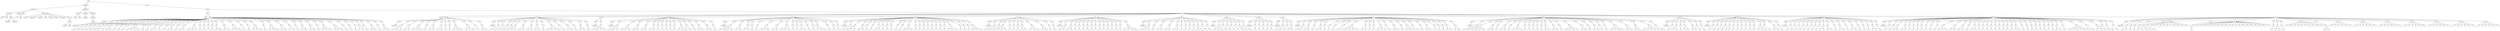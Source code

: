 digraph Tree {
	"t0" [label = "TEI"];
	"t1" [label = "teiHeader"];
	"t2" [label = "fileDesc"];
	"t3" [label = "titleStmt"];
	"t4" [label = "title"];
	"t5" [label = "title"];
	"t6" [label = "author"];
	"t7" [label = "surname"];
	"t8" [label = "forename"];
	"t9" [label = "publicationStmt"];
	"t10" [label = "p"];
	"t11" [label = "idno"];
	"t12" [label = "sourceDesc"];
	"t13" [label = "genre"];
	"t14" [label = "inspiration"];
	"t15" [label = "structure"];
	"t16" [label = "type"];
	"t17" [label = "periode"];
	"t18" [label = "taille"];
	"t19" [label = "permalien"];
	"t20" [label = "sources"];
	"t21" [label = "source"];
	"t22" [label = "author"];
	"t23" [label = "text"];
	"t24" [label = "profileDesc"];
	"t25" [label = "creation"];
	"t26" [label = "date"];
	"t27" [label = "date"];
	"t28" [label = "langUsage"];
	"t29" [label = "language"];
	"t30" [label = "textClass"];
	"t31" [label = "keywords"];
	"t32" [label = "term"];
	"t33" [label = "text"];
	"t34" [label = "body"];
	"t35" [label = "div1"];
	"t36" [label = "head"];
	"t37" [label = "div2"];
	"t38" [label = "head"];
	"t39" [label = "listPerson"];
	"t40" [label = "sp"];
	"t41" [label = "p"];
	"t42" [label = "s"];
	"t43" [label = "sp"];
	"t44" [label = "p"];
	"t45" [label = "s"];
	"t46" [label = "sp"];
	"t47" [label = "p"];
	"t48" [label = "s"];
	"t49" [label = "sp"];
	"t50" [label = "p"];
	"t51" [label = "s"];
	"t52" [label = "sp"];
	"t53" [label = "p"];
	"t54" [label = "s"];
	"t55" [label = "sp"];
	"t56" [label = "p"];
	"t57" [label = "s"];
	"t58" [label = "s"];
	"t59" [label = "sp"];
	"t60" [label = "p"];
	"t61" [label = "s"];
	"t62" [label = "sp"];
	"t63" [label = "p"];
	"t64" [label = "s"];
	"t65" [label = "s"];
	"t66" [label = "sp"];
	"t67" [label = "p"];
	"t68" [label = "s"];
	"t69" [label = "sp"];
	"t70" [label = "p"];
	"t71" [label = "s"];
	"t72" [label = "sp"];
	"t73" [label = "p"];
	"t74" [label = "s"];
	"t75" [label = "sp"];
	"t76" [label = "p"];
	"t77" [label = "s"];
	"t78" [label = "s"];
	"t79" [label = "s"];
	"t80" [label = "s"];
	"t81" [label = "sp"];
	"t82" [label = "p"];
	"t83" [label = "s"];
	"t84" [label = "sp"];
	"t85" [label = "p"];
	"t86" [label = "s"];
	"t87" [label = "sp"];
	"t88" [label = "p"];
	"t89" [label = "s"];
	"t90" [label = "s"];
	"t91" [label = "sp"];
	"t92" [label = "p"];
	"t93" [label = "s"];
	"t94" [label = "sp"];
	"t95" [label = "p"];
	"t96" [label = "s"];
	"t97" [label = "sp"];
	"t98" [label = "p"];
	"t99" [label = "s"];
	"t100" [label = "s"];
	"t101" [label = "sp"];
	"t102" [label = "p"];
	"t103" [label = "s"];
	"t104" [label = "sp"];
	"t105" [label = "p"];
	"t106" [label = "s"];
	"t107" [label = "s"];
	"t108" [label = "sp"];
	"t109" [label = "p"];
	"t110" [label = "s"];
	"t111" [label = "s"];
	"t112" [label = "s"];
	"t113" [label = "sp"];
	"t114" [label = "p"];
	"t115" [label = "s"];
	"t116" [label = "sp"];
	"t117" [label = "p"];
	"t118" [label = "s"];
	"t119" [label = "sp"];
	"t120" [label = "p"];
	"t121" [label = "s"];
	"t122" [label = "sp"];
	"t123" [label = "p"];
	"t124" [label = "s"];
	"t125" [label = "sp"];
	"t126" [label = "p"];
	"t127" [label = "s"];
	"t128" [label = "s"];
	"t129" [label = "sp"];
	"t130" [label = "p"];
	"t131" [label = "s"];
	"t132" [label = "s"];
	"t133" [label = "sp"];
	"t134" [label = "p"];
	"t135" [label = "s"];
	"t136" [label = "s"];
	"t137" [label = "s"];
	"t138" [label = "sp"];
	"t139" [label = "p"];
	"t140" [label = "s"];
	"t141" [label = "sp"];
	"t142" [label = "p"];
	"t143" [label = "s"];
	"t144" [label = "sp"];
	"t145" [label = "p"];
	"t146" [label = "s"];
	"t147" [label = "s"];
	"t148" [label = "s"];
	"t149" [label = "sp"];
	"t150" [label = "p"];
	"t151" [label = "s"];
	"t152" [label = "sp"];
	"t153" [label = "p"];
	"t154" [label = "s"];
	"t155" [label = "s"];
	"t156" [label = "s"];
	"t157" [label = "sp"];
	"t158" [label = "p"];
	"t159" [label = "s"];
	"t160" [label = "s"];
	"t161" [label = "sp"];
	"t162" [label = "p"];
	"t163" [label = "s"];
	"t164" [label = "s"];
	"t165" [label = "sp"];
	"t166" [label = "p"];
	"t167" [label = "s"];
	"t168" [label = "sp"];
	"t169" [label = "p"];
	"t170" [label = "s"];
	"t171" [label = "s"];
	"t172" [label = "sp"];
	"t173" [label = "p"];
	"t174" [label = "s"];
	"t175" [label = "s"];
	"t176" [label = "sp"];
	"t177" [label = "p"];
	"t178" [label = "s"];
	"t179" [label = "sp"];
	"t180" [label = "p"];
	"t181" [label = "s"];
	"t182" [label = "s"];
	"t183" [label = "s"];
	"t184" [label = "sp"];
	"t185" [label = "p"];
	"t186" [label = "s"];
	"t187" [label = "s"];
	"t188" [label = "s"];
	"t189" [label = "sp"];
	"t190" [label = "p"];
	"t191" [label = "s"];
	"t192" [label = "sp"];
	"t193" [label = "p"];
	"t194" [label = "s"];
	"t195" [label = "sp"];
	"t196" [label = "p"];
	"t197" [label = "s"];
	"t198" [label = "sp"];
	"t199" [label = "p"];
	"t200" [label = "s"];
	"t201" [label = "s"];
	"t202" [label = "sp"];
	"t203" [label = "p"];
	"t204" [label = "s"];
	"t205" [label = "sp"];
	"t206" [label = "p"];
	"t207" [label = "s"];
	"t208" [label = "s"];
	"t209" [label = "sp"];
	"t210" [label = "p"];
	"t211" [label = "s"];
	"t212" [label = "sp"];
	"t213" [label = "p"];
	"t214" [label = "s"];
	"t215" [label = "s"];
	"t216" [label = "div1"];
	"t217" [label = "head"];
	"t218" [label = "div2"];
	"t219" [label = "head"];
	"t220" [label = "listPerson"];
	"t221" [label = "sp"];
	"t222" [label = "p"];
	"t223" [label = "s"];
	"t224" [label = "s"];
	"t225" [label = "s"];
	"t226" [label = "sp"];
	"t227" [label = "p"];
	"t228" [label = "s"];
	"t229" [label = "s"];
	"t230" [label = "sp"];
	"t231" [label = "p"];
	"t232" [label = "s"];
	"t233" [label = "s"];
	"t234" [label = "s"];
	"t235" [label = "sp"];
	"t236" [label = "p"];
	"t237" [label = "s"];
	"t238" [label = "sp"];
	"t239" [label = "p"];
	"t240" [label = "s"];
	"t241" [label = "s"];
	"t242" [label = "sp"];
	"t243" [label = "p"];
	"t244" [label = "s"];
	"t245" [label = "s"];
	"t246" [label = "sp"];
	"t247" [label = "p"];
	"t248" [label = "s"];
	"t249" [label = "sp"];
	"t250" [label = "p"];
	"t251" [label = "s"];
	"t252" [label = "sp"];
	"t253" [label = "p"];
	"t254" [label = "s"];
	"t255" [label = "s"];
	"t256" [label = "s"];
	"t257" [label = "sp"];
	"t258" [label = "p"];
	"t259" [label = "s"];
	"t260" [label = "s"];
	"t261" [label = "s"];
	"t262" [label = "sp"];
	"t263" [label = "p"];
	"t264" [label = "s"];
	"t265" [label = "sp"];
	"t266" [label = "p"];
	"t267" [label = "s"];
	"t268" [label = "s"];
	"t269" [label = "div2"];
	"t270" [label = "head"];
	"t271" [label = "listPerson"];
	"t272" [label = "sp"];
	"t273" [label = "p"];
	"t274" [label = "s"];
	"t275" [label = "sp"];
	"t276" [label = "p"];
	"t277" [label = "s"];
	"t278" [label = "sp"];
	"t279" [label = "p"];
	"t280" [label = "s"];
	"t281" [label = "sp"];
	"t282" [label = "p"];
	"t283" [label = "s"];
	"t284" [label = "sp"];
	"t285" [label = "p"];
	"t286" [label = "s"];
	"t287" [label = "s"];
	"t288" [label = "s"];
	"t289" [label = "sp"];
	"t290" [label = "p"];
	"t291" [label = "s"];
	"t292" [label = "s"];
	"t293" [label = "sp"];
	"t294" [label = "p"];
	"t295" [label = "s"];
	"t296" [label = "s"];
	"t297" [label = "sp"];
	"t298" [label = "p"];
	"t299" [label = "s"];
	"t300" [label = "s"];
	"t301" [label = "sp"];
	"t302" [label = "p"];
	"t303" [label = "s"];
	"t304" [label = "sp"];
	"t305" [label = "p"];
	"t306" [label = "s"];
	"t307" [label = "s"];
	"t308" [label = "s"];
	"t309" [label = "s"];
	"t310" [label = "sp"];
	"t311" [label = "p"];
	"t312" [label = "s"];
	"t313" [label = "sp"];
	"t314" [label = "p"];
	"t315" [label = "s"];
	"t316" [label = "s"];
	"t317" [label = "sp"];
	"t318" [label = "p"];
	"t319" [label = "s"];
	"t320" [label = "sp"];
	"t321" [label = "p"];
	"t322" [label = "s"];
	"t323" [label = "s"];
	"t324" [label = "sp"];
	"t325" [label = "p"];
	"t326" [label = "s"];
	"t327" [label = "div2"];
	"t328" [label = "head"];
	"t329" [label = "listPerson"];
	"t330" [label = "sp"];
	"t331" [label = "p"];
	"t332" [label = "s"];
	"t333" [label = "s"];
	"t334" [label = "s"];
	"t335" [label = "s"];
	"t336" [label = "div2"];
	"t337" [label = "head"];
	"t338" [label = "listPerson"];
	"t339" [label = "sp"];
	"t340" [label = "p"];
	"t341" [label = "s"];
	"t342" [label = "s"];
	"t343" [label = "s"];
	"t344" [label = "sp"];
	"t345" [label = "p"];
	"t346" [label = "s"];
	"t347" [label = "s"];
	"t348" [label = "s"];
	"t349" [label = "sp"];
	"t350" [label = "p"];
	"t351" [label = "s"];
	"t352" [label = "s"];
	"t353" [label = "sp"];
	"t354" [label = "p"];
	"t355" [label = "s"];
	"t356" [label = "s"];
	"t357" [label = "sp"];
	"t358" [label = "p"];
	"t359" [label = "s"];
	"t360" [label = "s"];
	"t361" [label = "sp"];
	"t362" [label = "p"];
	"t363" [label = "s"];
	"t364" [label = "sp"];
	"t365" [label = "p"];
	"t366" [label = "s"];
	"t367" [label = "sp"];
	"t368" [label = "p"];
	"t369" [label = "s"];
	"t370" [label = "sp"];
	"t371" [label = "p"];
	"t372" [label = "s"];
	"t373" [label = "sp"];
	"t374" [label = "p"];
	"t375" [label = "s"];
	"t376" [label = "sp"];
	"t377" [label = "p"];
	"t378" [label = "s"];
	"t379" [label = "s"];
	"t380" [label = "s"];
	"t381" [label = "sp"];
	"t382" [label = "p"];
	"t383" [label = "s"];
	"t384" [label = "sp"];
	"t385" [label = "p"];
	"t386" [label = "s"];
	"t387" [label = "sp"];
	"t388" [label = "p"];
	"t389" [label = "s"];
	"t390" [label = "s"];
	"t391" [label = "sp"];
	"t392" [label = "p"];
	"t393" [label = "s"];
	"t394" [label = "s"];
	"t395" [label = "sp"];
	"t396" [label = "p"];
	"t397" [label = "s"];
	"t398" [label = "div2"];
	"t399" [label = "head"];
	"t400" [label = "listPerson"];
	"t401" [label = "sp"];
	"t402" [label = "p"];
	"t403" [label = "s"];
	"t404" [label = "s"];
	"t405" [label = "s"];
	"t406" [label = "s"];
	"t407" [label = "sp"];
	"t408" [label = "p"];
	"t409" [label = "s"];
	"t410" [label = "s"];
	"t411" [label = "sp"];
	"t412" [label = "p"];
	"t413" [label = "s"];
	"t414" [label = "s"];
	"t415" [label = "sp"];
	"t416" [label = "p"];
	"t417" [label = "s"];
	"t418" [label = "sp"];
	"t419" [label = "p"];
	"t420" [label = "s"];
	"t421" [label = "sp"];
	"t422" [label = "p"];
	"t423" [label = "s"];
	"t424" [label = "s"];
	"t425" [label = "s"];
	"t426" [label = "sp"];
	"t427" [label = "p"];
	"t428" [label = "s"];
	"t429" [label = "s"];
	"t430" [label = "sp"];
	"t431" [label = "p"];
	"t432" [label = "s"];
	"t433" [label = "s"];
	"t434" [label = "s"];
	"t435" [label = "sp"];
	"t436" [label = "p"];
	"t437" [label = "s"];
	"t438" [label = "sp"];
	"t439" [label = "p"];
	"t440" [label = "s"];
	"t441" [label = "sp"];
	"t442" [label = "p"];
	"t443" [label = "s"];
	"t444" [label = "s"];
	"t445" [label = "sp"];
	"t446" [label = "p"];
	"t447" [label = "s"];
	"t448" [label = "sp"];
	"t449" [label = "p"];
	"t450" [label = "s"];
	"t451" [label = "sp"];
	"t452" [label = "p"];
	"t453" [label = "s"];
	"t454" [label = "s"];
	"t455" [label = "s"];
	"t456" [label = "sp"];
	"t457" [label = "p"];
	"t458" [label = "s"];
	"t459" [label = "sp"];
	"t460" [label = "p"];
	"t461" [label = "s"];
	"t462" [label = "sp"];
	"t463" [label = "p"];
	"t464" [label = "s"];
	"t465" [label = "div2"];
	"t466" [label = "head"];
	"t467" [label = "listPerson"];
	"t468" [label = "sp"];
	"t469" [label = "p"];
	"t470" [label = "s"];
	"t471" [label = "sp"];
	"t472" [label = "p"];
	"t473" [label = "s"];
	"t474" [label = "s"];
	"t475" [label = "s"];
	"t476" [label = "sp"];
	"t477" [label = "p"];
	"t478" [label = "s"];
	"t479" [label = "s"];
	"t480" [label = "sp"];
	"t481" [label = "p"];
	"t482" [label = "s"];
	"t483" [label = "sp"];
	"t484" [label = "p"];
	"t485" [label = "s"];
	"t486" [label = "sp"];
	"t487" [label = "p"];
	"t488" [label = "s"];
	"t489" [label = "s"];
	"t490" [label = "sp"];
	"t491" [label = "p"];
	"t492" [label = "s"];
	"t493" [label = "sp"];
	"t494" [label = "p"];
	"t495" [label = "s"];
	"t496" [label = "sp"];
	"t497" [label = "p"];
	"t498" [label = "s"];
	"t499" [label = "sp"];
	"t500" [label = "p"];
	"t501" [label = "s"];
	"t502" [label = "sp"];
	"t503" [label = "p"];
	"t504" [label = "s"];
	"t505" [label = "sp"];
	"t506" [label = "p"];
	"t507" [label = "s"];
	"t508" [label = "s"];
	"t509" [label = "s"];
	"t510" [label = "sp"];
	"t511" [label = "p"];
	"t512" [label = "s"];
	"t513" [label = "sp"];
	"t514" [label = "p"];
	"t515" [label = "s"];
	"t516" [label = "sp"];
	"t517" [label = "p"];
	"t518" [label = "s"];
	"t519" [label = "sp"];
	"t520" [label = "p"];
	"t521" [label = "s"];
	"t522" [label = "sp"];
	"t523" [label = "p"];
	"t524" [label = "s"];
	"t525" [label = "sp"];
	"t526" [label = "p"];
	"t527" [label = "s"];
	"t528" [label = "sp"];
	"t529" [label = "p"];
	"t530" [label = "s"];
	"t531" [label = "sp"];
	"t532" [label = "p"];
	"t533" [label = "s"];
	"t534" [label = "sp"];
	"t535" [label = "p"];
	"t536" [label = "s"];
	"t537" [label = "s"];
	"t538" [label = "s"];
	"t539" [label = "sp"];
	"t540" [label = "p"];
	"t541" [label = "s"];
	"t542" [label = "sp"];
	"t543" [label = "p"];
	"t544" [label = "s"];
	"t545" [label = "sp"];
	"t546" [label = "p"];
	"t547" [label = "s"];
	"t548" [label = "sp"];
	"t549" [label = "p"];
	"t550" [label = "s"];
	"t551" [label = "s"];
	"t552" [label = "s"];
	"t553" [label = "div2"];
	"t554" [label = "head"];
	"t555" [label = "listPerson"];
	"t556" [label = "sp"];
	"t557" [label = "p"];
	"t558" [label = "s"];
	"t559" [label = "sp"];
	"t560" [label = "p"];
	"t561" [label = "s"];
	"t562" [label = "sp"];
	"t563" [label = "p"];
	"t564" [label = "s"];
	"t565" [label = "s"];
	"t566" [label = "s"];
	"t567" [label = "s"];
	"t568" [label = "sp"];
	"t569" [label = "p"];
	"t570" [label = "s"];
	"t571" [label = "sp"];
	"t572" [label = "p"];
	"t573" [label = "s"];
	"t574" [label = "sp"];
	"t575" [label = "p"];
	"t576" [label = "s"];
	"t577" [label = "sp"];
	"t578" [label = "p"];
	"t579" [label = "s"];
	"t580" [label = "s"];
	"t581" [label = "sp"];
	"t582" [label = "p"];
	"t583" [label = "s"];
	"t584" [label = "s"];
	"t585" [label = "s"];
	"t586" [label = "sp"];
	"t587" [label = "p"];
	"t588" [label = "s"];
	"t589" [label = "s"];
	"t590" [label = "sp"];
	"t591" [label = "p"];
	"t592" [label = "s"];
	"t593" [label = "sp"];
	"t594" [label = "p"];
	"t595" [label = "s"];
	"t596" [label = "div2"];
	"t597" [label = "head"];
	"t598" [label = "listPerson"];
	"t599" [label = "sp"];
	"t600" [label = "p"];
	"t601" [label = "s"];
	"t602" [label = "s"];
	"t603" [label = "sp"];
	"t604" [label = "p"];
	"t605" [label = "s"];
	"t606" [label = "s"];
	"t607" [label = "sp"];
	"t608" [label = "p"];
	"t609" [label = "s"];
	"t610" [label = "sp"];
	"t611" [label = "p"];
	"t612" [label = "s"];
	"t613" [label = "sp"];
	"t614" [label = "p"];
	"t615" [label = "s"];
	"t616" [label = "sp"];
	"t617" [label = "p"];
	"t618" [label = "s"];
	"t619" [label = "sp"];
	"t620" [label = "p"];
	"t621" [label = "s"];
	"t622" [label = "sp"];
	"t623" [label = "p"];
	"t624" [label = "s"];
	"t625" [label = "sp"];
	"t626" [label = "p"];
	"t627" [label = "s"];
	"t628" [label = "sp"];
	"t629" [label = "p"];
	"t630" [label = "s"];
	"t631" [label = "sp"];
	"t632" [label = "p"];
	"t633" [label = "s"];
	"t634" [label = "sp"];
	"t635" [label = "p"];
	"t636" [label = "s"];
	"t637" [label = "sp"];
	"t638" [label = "p"];
	"t639" [label = "s"];
	"t640" [label = "sp"];
	"t641" [label = "p"];
	"t642" [label = "s"];
	"t643" [label = "sp"];
	"t644" [label = "p"];
	"t645" [label = "s"];
	"t646" [label = "s"];
	"t647" [label = "s"];
	"t648" [label = "s"];
	"t649" [label = "div2"];
	"t650" [label = "head"];
	"t651" [label = "listPerson"];
	"t652" [label = "sp"];
	"t653" [label = "p"];
	"t654" [label = "s"];
	"t655" [label = "s"];
	"t656" [label = "s"];
	"t657" [label = "sp"];
	"t658" [label = "p"];
	"t659" [label = "s"];
	"t660" [label = "sp"];
	"t661" [label = "p"];
	"t662" [label = "s"];
	"t663" [label = "s"];
	"t664" [label = "sp"];
	"t665" [label = "p"];
	"t666" [label = "s"];
	"t667" [label = "s"];
	"t668" [label = "sp"];
	"t669" [label = "p"];
	"t670" [label = "s"];
	"t671" [label = "s"];
	"t672" [label = "sp"];
	"t673" [label = "p"];
	"t674" [label = "s"];
	"t675" [label = "sp"];
	"t676" [label = "p"];
	"t677" [label = "s"];
	"t678" [label = "sp"];
	"t679" [label = "p"];
	"t680" [label = "s"];
	"t681" [label = "sp"];
	"t682" [label = "p"];
	"t683" [label = "s"];
	"t684" [label = "sp"];
	"t685" [label = "p"];
	"t686" [label = "s"];
	"t687" [label = "s"];
	"t688" [label = "sp"];
	"t689" [label = "p"];
	"t690" [label = "s"];
	"t691" [label = "sp"];
	"t692" [label = "p"];
	"t693" [label = "s"];
	"t694" [label = "div2"];
	"t695" [label = "head"];
	"t696" [label = "listPerson"];
	"t697" [label = "sp"];
	"t698" [label = "p"];
	"t699" [label = "s"];
	"t700" [label = "s"];
	"t701" [label = "s"];
	"t702" [label = "sp"];
	"t703" [label = "p"];
	"t704" [label = "s"];
	"t705" [label = "sp"];
	"t706" [label = "p"];
	"t707" [label = "s"];
	"t708" [label = "sp"];
	"t709" [label = "p"];
	"t710" [label = "s"];
	"t711" [label = "sp"];
	"t712" [label = "p"];
	"t713" [label = "s"];
	"t714" [label = "sp"];
	"t715" [label = "p"];
	"t716" [label = "s"];
	"t717" [label = "s"];
	"t718" [label = "sp"];
	"t719" [label = "p"];
	"t720" [label = "s"];
	"t721" [label = "div2"];
	"t722" [label = "head"];
	"t723" [label = "listPerson"];
	"t724" [label = "sp"];
	"t725" [label = "p"];
	"t726" [label = "s"];
	"t727" [label = "sp"];
	"t728" [label = "p"];
	"t729" [label = "s"];
	"t730" [label = "sp"];
	"t731" [label = "p"];
	"t732" [label = "s"];
	"t733" [label = "sp"];
	"t734" [label = "p"];
	"t735" [label = "s"];
	"t736" [label = "sp"];
	"t737" [label = "p"];
	"t738" [label = "s"];
	"t739" [label = "div2"];
	"t740" [label = "head"];
	"t741" [label = "listPerson"];
	"t742" [label = "sp"];
	"t743" [label = "p"];
	"t744" [label = "s"];
	"t745" [label = "s"];
	"t746" [label = "sp"];
	"t747" [label = "p"];
	"t748" [label = "s"];
	"t749" [label = "sp"];
	"t750" [label = "p"];
	"t751" [label = "s"];
	"t752" [label = "s"];
	"t753" [label = "div2"];
	"t754" [label = "head"];
	"t755" [label = "listPerson"];
	"t756" [label = "sp"];
	"t757" [label = "p"];
	"t758" [label = "s"];
	"t759" [label = "s"];
	"t760" [label = "sp"];
	"t761" [label = "p"];
	"t762" [label = "s"];
	"t763" [label = "s"];
	"t764" [label = "sp"];
	"t765" [label = "p"];
	"t766" [label = "s"];
	"t767" [label = "sp"];
	"t768" [label = "p"];
	"t769" [label = "s"];
	"t770" [label = "s"];
	"t771" [label = "sp"];
	"t772" [label = "p"];
	"t773" [label = "s"];
	"t774" [label = "sp"];
	"t775" [label = "p"];
	"t776" [label = "s"];
	"t777" [label = "sp"];
	"t778" [label = "p"];
	"t779" [label = "s"];
	"t780" [label = "sp"];
	"t781" [label = "p"];
	"t782" [label = "s"];
	"t783" [label = "sp"];
	"t784" [label = "p"];
	"t785" [label = "s"];
	"t786" [label = "s"];
	"t787" [label = "s"];
	"t788" [label = "s"];
	"t789" [label = "s"];
	"t790" [label = "sp"];
	"t791" [label = "p"];
	"t792" [label = "s"];
	"t793" [label = "s"];
	"t794" [label = "sp"];
	"t795" [label = "p"];
	"t796" [label = "s"];
	"t797" [label = "sp"];
	"t798" [label = "p"];
	"t799" [label = "s"];
	"t800" [label = "sp"];
	"t801" [label = "p"];
	"t802" [label = "s"];
	"t803" [label = "s"];
	"t804" [label = "s"];
	"t805" [label = "sp"];
	"t806" [label = "p"];
	"t807" [label = "s"];
	"t808" [label = "sp"];
	"t809" [label = "p"];
	"t810" [label = "s"];
	"t811" [label = "s"];
	"t812" [label = "sp"];
	"t813" [label = "p"];
	"t814" [label = "s"];
	"t815" [label = "sp"];
	"t816" [label = "p"];
	"t817" [label = "s"];
	"t818" [label = "s"];
	"t819" [label = "s"];
	"t820" [label = "sp"];
	"t821" [label = "p"];
	"t822" [label = "s"];
	"t823" [label = "sp"];
	"t824" [label = "p"];
	"t825" [label = "s"];
	"t826" [label = "sp"];
	"t827" [label = "p"];
	"t828" [label = "s"];
	"t829" [label = "s"];
	"t830" [label = "sp"];
	"t831" [label = "p"];
	"t832" [label = "s"];
	"t833" [label = "sp"];
	"t834" [label = "p"];
	"t835" [label = "s"];
	"t836" [label = "sp"];
	"t837" [label = "p"];
	"t838" [label = "s"];
	"t839" [label = "sp"];
	"t840" [label = "p"];
	"t841" [label = "s"];
	"t842" [label = "s"];
	"t843" [label = "sp"];
	"t844" [label = "p"];
	"t845" [label = "s"];
	"t846" [label = "s"];
	"t847" [label = "div2"];
	"t848" [label = "head"];
	"t849" [label = "listPerson"];
	"t850" [label = "sp"];
	"t851" [label = "p"];
	"t852" [label = "s"];
	"t853" [label = "sp"];
	"t854" [label = "p"];
	"t855" [label = "s"];
	"t856" [label = "s"];
	"t857" [label = "s"];
	"t858" [label = "s"];
	"t859" [label = "s"];
	"t860" [label = "sp"];
	"t861" [label = "p"];
	"t862" [label = "s"];
	"t863" [label = "s"];
	"t864" [label = "sp"];
	"t865" [label = "p"];
	"t866" [label = "s"];
	"t867" [label = "sp"];
	"t868" [label = "p"];
	"t869" [label = "s"];
	"t870" [label = "s"];
	"t871" [label = "sp"];
	"t872" [label = "p"];
	"t873" [label = "s"];
	"t874" [label = "sp"];
	"t875" [label = "p"];
	"t876" [label = "s"];
	"t877" [label = "s"];
	"t878" [label = "s"];
	"t879" [label = "sp"];
	"t880" [label = "p"];
	"t881" [label = "s"];
	"t882" [label = "sp"];
	"t883" [label = "p"];
	"t884" [label = "s"];
	"t885" [label = "sp"];
	"t886" [label = "p"];
	"t887" [label = "s"];
	"t888" [label = "sp"];
	"t889" [label = "p"];
	"t890" [label = "s"];
	"t891" [label = "sp"];
	"t892" [label = "p"];
	"t893" [label = "s"];
	"t894" [label = "sp"];
	"t895" [label = "p"];
	"t896" [label = "s"];
	"t897" [label = "s"];
	"t898" [label = "sp"];
	"t899" [label = "p"];
	"t900" [label = "s"];
	"t901" [label = "s"];
	"t902" [label = "sp"];
	"t903" [label = "p"];
	"t904" [label = "s"];
	"t905" [label = "sp"];
	"t906" [label = "p"];
	"t907" [label = "s"];
	"t908" [label = "s"];
	"t909" [label = "s"];
	"t910" [label = "s"];
	"t911" [label = "sp"];
	"t912" [label = "p"];
	"t913" [label = "s"];
	"t914" [label = "s"];
	"t915" [label = "sp"];
	"t916" [label = "p"];
	"t917" [label = "s"];
	"t918" [label = "sp"];
	"t919" [label = "p"];
	"t920" [label = "s"];
	"t921" [label = "s"];
	"t922" [label = "sp"];
	"t923" [label = "p"];
	"t924" [label = "s"];
	"t925" [label = "sp"];
	"t926" [label = "p"];
	"t927" [label = "s"];
	"t928" [label = "sp"];
	"t929" [label = "p"];
	"t930" [label = "s"];
	"t931" [label = "s"];
	"t932" [label = "s"];
	"t933" [label = "s"];
	"t934" [label = "sp"];
	"t935" [label = "p"];
	"t936" [label = "s"];
	"t937" [label = "s"];
	"t938" [label = "sp"];
	"t939" [label = "p"];
	"t940" [label = "s"];
	"t941" [label = "s"];
	"t942" [label = "sp"];
	"t943" [label = "p"];
	"t944" [label = "s"];
	"t945" [label = "s"];
	"t946" [label = "s"];
	"t947" [label = "s"];
	"t948" [label = "s"];
	"t949" [label = "sp"];
	"t950" [label = "p"];
	"t951" [label = "s"];
	"t952" [label = "div2"];
	"t953" [label = "head"];
	"t954" [label = "listPerson"];
	"t955" [label = "sp"];
	"t956" [label = "p"];
	"t957" [label = "s"];
	"t958" [label = "sp"];
	"t959" [label = "p"];
	"t960" [label = "s"];
	"t961" [label = "s"];
	"t962" [label = "sp"];
	"t963" [label = "p"];
	"t964" [label = "s"];
	"t965" [label = "sp"];
	"t966" [label = "p"];
	"t967" [label = "s"];
	"t968" [label = "s"];
	"t969" [label = "sp"];
	"t970" [label = "p"];
	"t971" [label = "s"];
	"t972" [label = "s"];
	"t973" [label = "sp"];
	"t974" [label = "p"];
	"t975" [label = "s"];
	"t976" [label = "sp"];
	"t977" [label = "p"];
	"t978" [label = "s"];
	"t979" [label = "div2"];
	"t980" [label = "head"];
	"t981" [label = "listPerson"];
	"t982" [label = "sp"];
	"t983" [label = "p"];
	"t984" [label = "s"];
	"t985" [label = "sp"];
	"t986" [label = "p"];
	"t987" [label = "s"];
	"t988" [label = "sp"];
	"t989" [label = "p"];
	"t990" [label = "s"];
	"t991" [label = "sp"];
	"t992" [label = "p"];
	"t993" [label = "s"];
	"t994" [label = "sp"];
	"t995" [label = "p"];
	"t996" [label = "s"];
	"t997" [label = "s"];
	"t998" [label = "sp"];
	"t999" [label = "p"];
	"t1000" [label = "s"];
	"t1001" [label = "sp"];
	"t1002" [label = "p"];
	"t1003" [label = "s"];
	"t1004" [label = "sp"];
	"t1005" [label = "p"];
	"t1006" [label = "s"];
	"t1007" [label = "sp"];
	"t1008" [label = "p"];
	"t1009" [label = "s"];
	"t1010" [label = "sp"];
	"t1011" [label = "p"];
	"t1012" [label = "s"];
	"t1013" [label = "sp"];
	"t1014" [label = "p"];
	"t1015" [label = "s"];
	"t1016" [label = "sp"];
	"t1017" [label = "p"];
	"t1018" [label = "s"];
	"t1019" [label = "s"];
	"t1020" [label = "s"];
	"t1021" [label = "sp"];
	"t1022" [label = "p"];
	"t1023" [label = "s"];
	"t1024" [label = "sp"];
	"t1025" [label = "p"];
	"t1026" [label = "s"];
	"t1027" [label = "s"];
	"t1028" [label = "sp"];
	"t1029" [label = "p"];
	"t1030" [label = "s"];
	"t1031" [label = "div2"];
	"t1032" [label = "head"];
	"t1033" [label = "listPerson"];
	"t1034" [label = "sp"];
	"t1035" [label = "p"];
	"t1036" [label = "s"];
	"t1037" [label = "sp"];
	"t1038" [label = "p"];
	"t1039" [label = "s"];
	"t1040" [label = "sp"];
	"t1041" [label = "p"];
	"t1042" [label = "s"];
	"t1043" [label = "sp"];
	"t1044" [label = "p"];
	"t1045" [label = "s"];
	"t1046" [label = "sp"];
	"t1047" [label = "p"];
	"t1048" [label = "s"];
	"t1049" [label = "sp"];
	"t1050" [label = "p"];
	"t1051" [label = "s"];
	"t1052" [label = "sp"];
	"t1053" [label = "p"];
	"t1054" [label = "s"];
	"t1055" [label = "sp"];
	"t1056" [label = "p"];
	"t1057" [label = "s"];
	"t1058" [label = "sp"];
	"t1059" [label = "p"];
	"t1060" [label = "s"];
	"t1061" [label = "s"];
	"t1062" [label = "sp"];
	"t1063" [label = "p"];
	"t1064" [label = "s"];
	"t1065" [label = "s"];
	"t1066" [label = "sp"];
	"t1067" [label = "p"];
	"t1068" [label = "s"];
	"t1069" [label = "sp"];
	"t1070" [label = "p"];
	"t1071" [label = "s"];
	"t1072" [label = "s"];
	"t1073" [label = "sp"];
	"t1074" [label = "p"];
	"t1075" [label = "s"];
	"t1076" [label = "sp"];
	"t1077" [label = "p"];
	"t1078" [label = "s"];
	"t1079" [label = "s"];
	"t1080" [label = "sp"];
	"t1081" [label = "p"];
	"t1082" [label = "s"];
	"t1083" [label = "sp"];
	"t1084" [label = "p"];
	"t1085" [label = "s"];
	"t1086" [label = "sp"];
	"t1087" [label = "p"];
	"t1088" [label = "s"];
	"t1089" [label = "sp"];
	"t1090" [label = "p"];
	"t1091" [label = "s"];
	"t1092" [label = "s"];
	"t1093" [label = "sp"];
	"t1094" [label = "p"];
	"t1095" [label = "s"];
	"t1096" [label = "div2"];
	"t1097" [label = "head"];
	"t1098" [label = "listPerson"];
	"t1099" [label = "sp"];
	"t1100" [label = "p"];
	"t1101" [label = "s"];
	"t1102" [label = "sp"];
	"t1103" [label = "p"];
	"t1104" [label = "s"];
	"t1105" [label = "sp"];
	"t1106" [label = "p"];
	"t1107" [label = "s"];
	"t1108" [label = "s"];
	"t1109" [label = "sp"];
	"t1110" [label = "p"];
	"t1111" [label = "s"];
	"t1112" [label = "s"];
	"t1113" [label = "sp"];
	"t1114" [label = "p"];
	"t1115" [label = "s"];
	"t1116" [label = "sp"];
	"t1117" [label = "p"];
	"t1118" [label = "s"];
	"t1119" [label = "sp"];
	"t1120" [label = "p"];
	"t1121" [label = "s"];
	"t1122" [label = "sp"];
	"t1123" [label = "p"];
	"t1124" [label = "s"];
	"t1125" [label = "sp"];
	"t1126" [label = "p"];
	"t1127" [label = "s"];
	"t1128" [label = "sp"];
	"t1129" [label = "p"];
	"t1130" [label = "s"];
	"t1131" [label = "sp"];
	"t1132" [label = "p"];
	"t1133" [label = "s"];
	"t1134" [label = "sp"];
	"t1135" [label = "p"];
	"t1136" [label = "s"];
	"t1137" [label = "s"];
	"t1138" [label = "s"];
	"t1139" [label = "sp"];
	"t1140" [label = "p"];
	"t1141" [label = "s"];
	"t1142" [label = "s"];
	"t1143" [label = "sp"];
	"t1144" [label = "p"];
	"t1145" [label = "s"];
	"t1146" [label = "s"];
	"t1147" [label = "sp"];
	"t1148" [label = "p"];
	"t1149" [label = "s"];
	"t1150" [label = "sp"];
	"t1151" [label = "p"];
	"t1152" [label = "s"];
	"t1153" [label = "s"];
	"t1154" [label = "sp"];
	"t1155" [label = "p"];
	"t1156" [label = "s"];
	"t1157" [label = "sp"];
	"t1158" [label = "p"];
	"t1159" [label = "s"];
	"t1160" [label = "sp"];
	"t1161" [label = "p"];
	"t1162" [label = "s"];
	"t1163" [label = "sp"];
	"t1164" [label = "p"];
	"t1165" [label = "s"];
	"t1166" [label = "sp"];
	"t1167" [label = "p"];
	"t1168" [label = "s"];
	"t1169" [label = "sp"];
	"t1170" [label = "p"];
	"t1171" [label = "s"];
	"t1172" [label = "sp"];
	"t1173" [label = "p"];
	"t1174" [label = "s"];
	"t1175" [label = "sp"];
	"t1176" [label = "p"];
	"t1177" [label = "s"];
	"t1178" [label = "sp"];
	"t1179" [label = "p"];
	"t1180" [label = "s"];
	"t1181" [label = "sp"];
	"t1182" [label = "p"];
	"t1183" [label = "s"];
	"t1184" [label = "s"];
	"t1185" [label = "sp"];
	"t1186" [label = "p"];
	"t1187" [label = "s"];
	"t1188" [label = "sp"];
	"t1189" [label = "p"];
	"t1190" [label = "s"];
	"t1191" [label = "sp"];
	"t1192" [label = "p"];
	"t1193" [label = "s"];
	"t1194" [label = "sp"];
	"t1195" [label = "p"];
	"t1196" [label = "s"];
	"t1197" [label = "sp"];
	"t1198" [label = "p"];
	"t1199" [label = "s"];
	"t1200" [label = "sp"];
	"t1201" [label = "p"];
	"t1202" [label = "s"];
	"t1203" [label = "sp"];
	"t1204" [label = "p"];
	"t1205" [label = "s"];
	"t1206" [label = "sp"];
	"t1207" [label = "p"];
	"t1208" [label = "s"];
	"t1209" [label = "sp"];
	"t1210" [label = "p"];
	"t1211" [label = "s"];
	"t1212" [label = "s"];
	"t1213" [label = "sp"];
	"t1214" [label = "p"];
	"t1215" [label = "s"];
	"t1216" [label = "sp"];
	"t1217" [label = "p"];
	"t1218" [label = "s"];
	"t1219" [label = "s"];
	"t1220" [label = "s"];
	"t1221" [label = "s"];
	"t1222" [label = "s"];
	"t1223" [label = "s"];
	"t1224" [label = "sp"];
	"t1225" [label = "p"];
	"t1226" [label = "s"];
	"t1227" [label = "sp"];
	"t1228" [label = "p"];
	"t1229" [label = "s"];
	"t1230" [label = "s"];
	"t1231" [label = "s"];
	"t1232" [label = "sp"];
	"t1233" [label = "p"];
	"t1234" [label = "s"];
	"t1235" [label = "sp"];
	"t1236" [label = "p"];
	"t1237" [label = "s"];
	"t1238" [label = "sp"];
	"t1239" [label = "p"];
	"t1240" [label = "s"];
	"t1241" [label = "div2"];
	"t1242" [label = "head"];
	"t1243" [label = "listPerson"];
	"t1244" [label = "sp"];
	"t1245" [label = "p"];
	"t1246" [label = "s"];
	"t1247" [label = "s"];
	"t1248" [label = "sp"];
	"t1249" [label = "p"];
	"t1250" [label = "s"];
	"t1251" [label = "sp"];
	"t1252" [label = "p"];
	"t1253" [label = "s"];
	"t1254" [label = "sp"];
	"t1255" [label = "p"];
	"t1256" [label = "s"];
	"t1257" [label = "s"];
	"t1258" [label = "sp"];
	"t1259" [label = "p"];
	"t1260" [label = "s"];
	"t1261" [label = "s"];
	"t1262" [label = "sp"];
	"t1263" [label = "p"];
	"t1264" [label = "s"];
	"t1265" [label = "l"];
	"t1266" [label = "l"];
	"t1267" [label = "l"];
	"t1268" [label = "l"];
	"t1269" [label = "l"];
	"t1270" [label = "l"];
	"t1271" [label = "l"];
	"t1272" [label = "l"];
	"t1273" [label = "l"];
	"t1274" [label = "l"];
	"t1275" [label = "sp"];
	"t1276" [label = "p"];
	"t1277" [label = "s"];
	"t1278" [label = "sp"];
	"t1279" [label = "l"];
	"t1280" [label = "l"];
	"t1281" [label = "l"];
	"t1282" [label = "l"];
	"t1283" [label = "l"];
	"t1284" [label = "l"];
	"t1285" [label = "l"];
	"t1286" [label = "l"];
	"t1287" [label = "l"];
	"t1288" [label = "l"];
	"t1289" [label = "l"];
	"t1290" [label = "l"];
	"t1291" [label = "l"];
	"t1292" [label = "l"];
	"t1293" [label = "l"];
	"t1294" [label = "l"];
	"t1295" [label = "l"];
	"t1296" [label = "l"];
	"t1297" [label = "l"];
	"t1298" [label = "sp"];
	"t1299" [label = "p"];
	"t1300" [label = "s"];
	"t1301" [label = "sp"];
	"t1302" [label = "p"];
	"t1303" [label = "s"];
	"t1304" [label = "s"];
	"t1305" [label = "sp"];
	"t1306" [label = "p"];
	"t1307" [label = "s"];
	"t1308" [label = "sp"];
	"t1309" [label = "l"];
	"t1310" [label = "l"];
	"t1311" [label = "l"];
	"t1312" [label = "l"];
	"t1313" [label = "l"];
	"t1314" [label = "l"];
	"t1315" [label = "l"];
	"t1316" [label = "l"];
	"t1317" [label = "l"];
	"t1318" [label = "l"];
	"t1319" [label = "sp"];
	"t1320" [label = "p"];
	"t1321" [label = "s"];
	"t1322" [label = "s"];
	"t1323" [label = "sp"];
	"t1324" [label = "l"];
	"t1325" [label = "l"];
	"t1326" [label = "l"];
	"t1327" [label = "l"];
	"t1328" [label = "l"];
	"t1329" [label = "l"];
	"t1330" [label = "sp"];
	"t1331" [label = "l"];
	"t1332" [label = "l"];
	"t1333" [label = "l"];
	"t1334" [label = "l"];
	"t1335" [label = "l"];
	"t1336" [label = "l"];
	"t1337" [label = "sp"];
	"t1338" [label = "l"];
	"t1339" [label = "l"];
	"t1340" [label = "l"];
	"t1341" [label = "l"];
	"t1342" [label = "l"];
	"t1343" [label = "l"];
	"t1344" [label = "sp"];
	"t1345" [label = "l"];
	"t1346" [label = "l"];
	"t1347" [label = "l"];
	"t1348" [label = "l"];
	"t1349" [label = "l"];
	"t1350" [label = "l"];
	"t1351" [label = "sp"];
	"t1352" [label = "l"];
	"t1353" [label = "l"];
	"t1354" [label = "l"];
	"t1355" [label = "l"];
	"t1356" [label = "l"];
	"t1357" [label = "l"];
	"t1358" [label = "sp"];
	"t1359" [label = "l"];
	"t1360" [label = "l"];
	"t1361" [label = "l"];
	"t1362" [label = "l"];
	"t1363" [label = "l"];
	"t1364" [label = "l"];
	"t1365" [label = "sp"];
	"t1366" [label = "l"];
	"t1367" [label = "l"];
	"t1368" [label = "l"];
	"t1369" [label = "l"];
	"t1370" [label = "l"];
	"t1371" [label = "l"];
	"t0" -> "t1";
	"t1" -> "t2";
	"t2" -> "t3";
	"t3" -> "t4";
	"t3" -> "t5";
	"t3" -> "t6";
	"t6" -> "t7";
	"t6" -> "t8";
	"t2" -> "t9";
	"t9" -> "t10";
	"t9" -> "t11";
	"t2" -> "t12";
	"t12" -> "t13";
	"t12" -> "t14";
	"t12" -> "t15";
	"t12" -> "t16";
	"t12" -> "t17";
	"t12" -> "t18";
	"t12" -> "t19";
	"t12" -> "t20";
	"t20" -> "t21";
	"t21" -> "t22";
	"t21" -> "t23";
	"t1" -> "t24";
	"t24" -> "t25";
	"t25" -> "t26";
	"t25" -> "t27";
	"t24" -> "t28";
	"t28" -> "t29";
	"t24" -> "t30";
	"t30" -> "t31";
	"t31" -> "t32";
	"t0" -> "t33";
	"t33" -> "t34";
	"t34" -> "t35";
	"t35" -> "t36";
	"t35" -> "t37";
	"t37" -> "t38";
	"t38" -> "t39";
	"t37" -> "t40";
	"t40" -> "t41";
	"t41" -> "t42";
	"t37" -> "t43";
	"t43" -> "t44";
	"t44" -> "t45";
	"t37" -> "t46";
	"t46" -> "t47";
	"t47" -> "t48";
	"t37" -> "t49";
	"t49" -> "t50";
	"t50" -> "t51";
	"t37" -> "t52";
	"t52" -> "t53";
	"t53" -> "t54";
	"t37" -> "t55";
	"t55" -> "t56";
	"t56" -> "t57";
	"t56" -> "t58";
	"t37" -> "t59";
	"t59" -> "t60";
	"t60" -> "t61";
	"t37" -> "t62";
	"t62" -> "t63";
	"t63" -> "t64";
	"t63" -> "t65";
	"t37" -> "t66";
	"t66" -> "t67";
	"t67" -> "t68";
	"t37" -> "t69";
	"t69" -> "t70";
	"t70" -> "t71";
	"t37" -> "t72";
	"t72" -> "t73";
	"t73" -> "t74";
	"t37" -> "t75";
	"t75" -> "t76";
	"t76" -> "t77";
	"t76" -> "t78";
	"t76" -> "t79";
	"t76" -> "t80";
	"t37" -> "t81";
	"t81" -> "t82";
	"t82" -> "t83";
	"t37" -> "t84";
	"t84" -> "t85";
	"t85" -> "t86";
	"t37" -> "t87";
	"t87" -> "t88";
	"t88" -> "t89";
	"t88" -> "t90";
	"t37" -> "t91";
	"t91" -> "t92";
	"t92" -> "t93";
	"t37" -> "t94";
	"t94" -> "t95";
	"t95" -> "t96";
	"t37" -> "t97";
	"t97" -> "t98";
	"t98" -> "t99";
	"t98" -> "t100";
	"t37" -> "t101";
	"t101" -> "t102";
	"t102" -> "t103";
	"t37" -> "t104";
	"t104" -> "t105";
	"t105" -> "t106";
	"t105" -> "t107";
	"t37" -> "t108";
	"t108" -> "t109";
	"t109" -> "t110";
	"t109" -> "t111";
	"t109" -> "t112";
	"t37" -> "t113";
	"t113" -> "t114";
	"t114" -> "t115";
	"t37" -> "t116";
	"t116" -> "t117";
	"t117" -> "t118";
	"t37" -> "t119";
	"t119" -> "t120";
	"t120" -> "t121";
	"t37" -> "t122";
	"t122" -> "t123";
	"t123" -> "t124";
	"t37" -> "t125";
	"t125" -> "t126";
	"t126" -> "t127";
	"t126" -> "t128";
	"t37" -> "t129";
	"t129" -> "t130";
	"t130" -> "t131";
	"t130" -> "t132";
	"t37" -> "t133";
	"t133" -> "t134";
	"t134" -> "t135";
	"t134" -> "t136";
	"t134" -> "t137";
	"t37" -> "t138";
	"t138" -> "t139";
	"t139" -> "t140";
	"t37" -> "t141";
	"t141" -> "t142";
	"t142" -> "t143";
	"t37" -> "t144";
	"t144" -> "t145";
	"t145" -> "t146";
	"t145" -> "t147";
	"t145" -> "t148";
	"t37" -> "t149";
	"t149" -> "t150";
	"t150" -> "t151";
	"t37" -> "t152";
	"t152" -> "t153";
	"t153" -> "t154";
	"t153" -> "t155";
	"t153" -> "t156";
	"t37" -> "t157";
	"t157" -> "t158";
	"t158" -> "t159";
	"t158" -> "t160";
	"t37" -> "t161";
	"t161" -> "t162";
	"t162" -> "t163";
	"t162" -> "t164";
	"t37" -> "t165";
	"t165" -> "t166";
	"t166" -> "t167";
	"t37" -> "t168";
	"t168" -> "t169";
	"t169" -> "t170";
	"t169" -> "t171";
	"t37" -> "t172";
	"t172" -> "t173";
	"t173" -> "t174";
	"t173" -> "t175";
	"t37" -> "t176";
	"t176" -> "t177";
	"t177" -> "t178";
	"t37" -> "t179";
	"t179" -> "t180";
	"t180" -> "t181";
	"t180" -> "t182";
	"t180" -> "t183";
	"t37" -> "t184";
	"t184" -> "t185";
	"t185" -> "t186";
	"t185" -> "t187";
	"t185" -> "t188";
	"t37" -> "t189";
	"t189" -> "t190";
	"t190" -> "t191";
	"t37" -> "t192";
	"t192" -> "t193";
	"t193" -> "t194";
	"t37" -> "t195";
	"t195" -> "t196";
	"t196" -> "t197";
	"t37" -> "t198";
	"t198" -> "t199";
	"t199" -> "t200";
	"t199" -> "t201";
	"t37" -> "t202";
	"t202" -> "t203";
	"t203" -> "t204";
	"t37" -> "t205";
	"t205" -> "t206";
	"t206" -> "t207";
	"t206" -> "t208";
	"t37" -> "t209";
	"t209" -> "t210";
	"t210" -> "t211";
	"t37" -> "t212";
	"t212" -> "t213";
	"t213" -> "t214";
	"t213" -> "t215";
	"t34" -> "t216";
	"t216" -> "t217";
	"t216" -> "t218";
	"t218" -> "t219";
	"t219" -> "t220";
	"t218" -> "t221";
	"t221" -> "t222";
	"t222" -> "t223";
	"t222" -> "t224";
	"t222" -> "t225";
	"t218" -> "t226";
	"t226" -> "t227";
	"t227" -> "t228";
	"t227" -> "t229";
	"t218" -> "t230";
	"t230" -> "t231";
	"t231" -> "t232";
	"t231" -> "t233";
	"t231" -> "t234";
	"t218" -> "t235";
	"t235" -> "t236";
	"t236" -> "t237";
	"t218" -> "t238";
	"t238" -> "t239";
	"t239" -> "t240";
	"t239" -> "t241";
	"t218" -> "t242";
	"t242" -> "t243";
	"t243" -> "t244";
	"t243" -> "t245";
	"t218" -> "t246";
	"t246" -> "t247";
	"t247" -> "t248";
	"t218" -> "t249";
	"t249" -> "t250";
	"t250" -> "t251";
	"t218" -> "t252";
	"t252" -> "t253";
	"t253" -> "t254";
	"t253" -> "t255";
	"t253" -> "t256";
	"t218" -> "t257";
	"t257" -> "t258";
	"t258" -> "t259";
	"t258" -> "t260";
	"t258" -> "t261";
	"t218" -> "t262";
	"t262" -> "t263";
	"t263" -> "t264";
	"t218" -> "t265";
	"t265" -> "t266";
	"t266" -> "t267";
	"t266" -> "t268";
	"t216" -> "t269";
	"t269" -> "t270";
	"t270" -> "t271";
	"t269" -> "t272";
	"t272" -> "t273";
	"t273" -> "t274";
	"t269" -> "t275";
	"t275" -> "t276";
	"t276" -> "t277";
	"t269" -> "t278";
	"t278" -> "t279";
	"t279" -> "t280";
	"t269" -> "t281";
	"t281" -> "t282";
	"t282" -> "t283";
	"t269" -> "t284";
	"t284" -> "t285";
	"t285" -> "t286";
	"t285" -> "t287";
	"t285" -> "t288";
	"t269" -> "t289";
	"t289" -> "t290";
	"t290" -> "t291";
	"t290" -> "t292";
	"t269" -> "t293";
	"t293" -> "t294";
	"t294" -> "t295";
	"t294" -> "t296";
	"t269" -> "t297";
	"t297" -> "t298";
	"t298" -> "t299";
	"t298" -> "t300";
	"t269" -> "t301";
	"t301" -> "t302";
	"t302" -> "t303";
	"t269" -> "t304";
	"t304" -> "t305";
	"t305" -> "t306";
	"t305" -> "t307";
	"t305" -> "t308";
	"t305" -> "t309";
	"t269" -> "t310";
	"t310" -> "t311";
	"t311" -> "t312";
	"t269" -> "t313";
	"t313" -> "t314";
	"t314" -> "t315";
	"t314" -> "t316";
	"t269" -> "t317";
	"t317" -> "t318";
	"t318" -> "t319";
	"t269" -> "t320";
	"t320" -> "t321";
	"t321" -> "t322";
	"t321" -> "t323";
	"t269" -> "t324";
	"t324" -> "t325";
	"t325" -> "t326";
	"t216" -> "t327";
	"t327" -> "t328";
	"t328" -> "t329";
	"t327" -> "t330";
	"t330" -> "t331";
	"t331" -> "t332";
	"t331" -> "t333";
	"t331" -> "t334";
	"t331" -> "t335";
	"t216" -> "t336";
	"t336" -> "t337";
	"t337" -> "t338";
	"t336" -> "t339";
	"t339" -> "t340";
	"t340" -> "t341";
	"t340" -> "t342";
	"t340" -> "t343";
	"t336" -> "t344";
	"t344" -> "t345";
	"t345" -> "t346";
	"t345" -> "t347";
	"t345" -> "t348";
	"t336" -> "t349";
	"t349" -> "t350";
	"t350" -> "t351";
	"t350" -> "t352";
	"t336" -> "t353";
	"t353" -> "t354";
	"t354" -> "t355";
	"t354" -> "t356";
	"t336" -> "t357";
	"t357" -> "t358";
	"t358" -> "t359";
	"t358" -> "t360";
	"t336" -> "t361";
	"t361" -> "t362";
	"t362" -> "t363";
	"t336" -> "t364";
	"t364" -> "t365";
	"t365" -> "t366";
	"t336" -> "t367";
	"t367" -> "t368";
	"t368" -> "t369";
	"t336" -> "t370";
	"t370" -> "t371";
	"t371" -> "t372";
	"t336" -> "t373";
	"t373" -> "t374";
	"t374" -> "t375";
	"t336" -> "t376";
	"t376" -> "t377";
	"t377" -> "t378";
	"t377" -> "t379";
	"t377" -> "t380";
	"t336" -> "t381";
	"t381" -> "t382";
	"t382" -> "t383";
	"t336" -> "t384";
	"t384" -> "t385";
	"t385" -> "t386";
	"t336" -> "t387";
	"t387" -> "t388";
	"t388" -> "t389";
	"t388" -> "t390";
	"t336" -> "t391";
	"t391" -> "t392";
	"t392" -> "t393";
	"t392" -> "t394";
	"t336" -> "t395";
	"t395" -> "t396";
	"t396" -> "t397";
	"t216" -> "t398";
	"t398" -> "t399";
	"t399" -> "t400";
	"t398" -> "t401";
	"t401" -> "t402";
	"t402" -> "t403";
	"t402" -> "t404";
	"t402" -> "t405";
	"t402" -> "t406";
	"t398" -> "t407";
	"t407" -> "t408";
	"t408" -> "t409";
	"t408" -> "t410";
	"t398" -> "t411";
	"t411" -> "t412";
	"t412" -> "t413";
	"t412" -> "t414";
	"t398" -> "t415";
	"t415" -> "t416";
	"t416" -> "t417";
	"t398" -> "t418";
	"t418" -> "t419";
	"t419" -> "t420";
	"t398" -> "t421";
	"t421" -> "t422";
	"t422" -> "t423";
	"t422" -> "t424";
	"t422" -> "t425";
	"t398" -> "t426";
	"t426" -> "t427";
	"t427" -> "t428";
	"t427" -> "t429";
	"t398" -> "t430";
	"t430" -> "t431";
	"t431" -> "t432";
	"t431" -> "t433";
	"t431" -> "t434";
	"t398" -> "t435";
	"t435" -> "t436";
	"t436" -> "t437";
	"t398" -> "t438";
	"t438" -> "t439";
	"t439" -> "t440";
	"t398" -> "t441";
	"t441" -> "t442";
	"t442" -> "t443";
	"t442" -> "t444";
	"t398" -> "t445";
	"t445" -> "t446";
	"t446" -> "t447";
	"t398" -> "t448";
	"t448" -> "t449";
	"t449" -> "t450";
	"t398" -> "t451";
	"t451" -> "t452";
	"t452" -> "t453";
	"t452" -> "t454";
	"t452" -> "t455";
	"t398" -> "t456";
	"t456" -> "t457";
	"t457" -> "t458";
	"t398" -> "t459";
	"t459" -> "t460";
	"t460" -> "t461";
	"t398" -> "t462";
	"t462" -> "t463";
	"t463" -> "t464";
	"t216" -> "t465";
	"t465" -> "t466";
	"t466" -> "t467";
	"t465" -> "t468";
	"t468" -> "t469";
	"t469" -> "t470";
	"t465" -> "t471";
	"t471" -> "t472";
	"t472" -> "t473";
	"t472" -> "t474";
	"t472" -> "t475";
	"t465" -> "t476";
	"t476" -> "t477";
	"t477" -> "t478";
	"t477" -> "t479";
	"t465" -> "t480";
	"t480" -> "t481";
	"t481" -> "t482";
	"t465" -> "t483";
	"t483" -> "t484";
	"t484" -> "t485";
	"t465" -> "t486";
	"t486" -> "t487";
	"t487" -> "t488";
	"t487" -> "t489";
	"t465" -> "t490";
	"t490" -> "t491";
	"t491" -> "t492";
	"t465" -> "t493";
	"t493" -> "t494";
	"t494" -> "t495";
	"t465" -> "t496";
	"t496" -> "t497";
	"t497" -> "t498";
	"t465" -> "t499";
	"t499" -> "t500";
	"t500" -> "t501";
	"t465" -> "t502";
	"t502" -> "t503";
	"t503" -> "t504";
	"t465" -> "t505";
	"t505" -> "t506";
	"t506" -> "t507";
	"t506" -> "t508";
	"t506" -> "t509";
	"t465" -> "t510";
	"t510" -> "t511";
	"t511" -> "t512";
	"t465" -> "t513";
	"t513" -> "t514";
	"t514" -> "t515";
	"t465" -> "t516";
	"t516" -> "t517";
	"t517" -> "t518";
	"t465" -> "t519";
	"t519" -> "t520";
	"t520" -> "t521";
	"t465" -> "t522";
	"t522" -> "t523";
	"t523" -> "t524";
	"t465" -> "t525";
	"t525" -> "t526";
	"t526" -> "t527";
	"t465" -> "t528";
	"t528" -> "t529";
	"t529" -> "t530";
	"t465" -> "t531";
	"t531" -> "t532";
	"t532" -> "t533";
	"t465" -> "t534";
	"t534" -> "t535";
	"t535" -> "t536";
	"t535" -> "t537";
	"t535" -> "t538";
	"t465" -> "t539";
	"t539" -> "t540";
	"t540" -> "t541";
	"t465" -> "t542";
	"t542" -> "t543";
	"t543" -> "t544";
	"t465" -> "t545";
	"t545" -> "t546";
	"t546" -> "t547";
	"t465" -> "t548";
	"t548" -> "t549";
	"t549" -> "t550";
	"t549" -> "t551";
	"t549" -> "t552";
	"t216" -> "t553";
	"t553" -> "t554";
	"t554" -> "t555";
	"t553" -> "t556";
	"t556" -> "t557";
	"t557" -> "t558";
	"t553" -> "t559";
	"t559" -> "t560";
	"t560" -> "t561";
	"t553" -> "t562";
	"t562" -> "t563";
	"t563" -> "t564";
	"t563" -> "t565";
	"t563" -> "t566";
	"t563" -> "t567";
	"t553" -> "t568";
	"t568" -> "t569";
	"t569" -> "t570";
	"t553" -> "t571";
	"t571" -> "t572";
	"t572" -> "t573";
	"t553" -> "t574";
	"t574" -> "t575";
	"t575" -> "t576";
	"t553" -> "t577";
	"t577" -> "t578";
	"t578" -> "t579";
	"t578" -> "t580";
	"t553" -> "t581";
	"t581" -> "t582";
	"t582" -> "t583";
	"t582" -> "t584";
	"t582" -> "t585";
	"t553" -> "t586";
	"t586" -> "t587";
	"t587" -> "t588";
	"t587" -> "t589";
	"t553" -> "t590";
	"t590" -> "t591";
	"t591" -> "t592";
	"t553" -> "t593";
	"t593" -> "t594";
	"t594" -> "t595";
	"t216" -> "t596";
	"t596" -> "t597";
	"t597" -> "t598";
	"t596" -> "t599";
	"t599" -> "t600";
	"t600" -> "t601";
	"t600" -> "t602";
	"t596" -> "t603";
	"t603" -> "t604";
	"t604" -> "t605";
	"t604" -> "t606";
	"t596" -> "t607";
	"t607" -> "t608";
	"t608" -> "t609";
	"t596" -> "t610";
	"t610" -> "t611";
	"t611" -> "t612";
	"t596" -> "t613";
	"t613" -> "t614";
	"t614" -> "t615";
	"t596" -> "t616";
	"t616" -> "t617";
	"t617" -> "t618";
	"t596" -> "t619";
	"t619" -> "t620";
	"t620" -> "t621";
	"t596" -> "t622";
	"t622" -> "t623";
	"t623" -> "t624";
	"t596" -> "t625";
	"t625" -> "t626";
	"t626" -> "t627";
	"t596" -> "t628";
	"t628" -> "t629";
	"t629" -> "t630";
	"t596" -> "t631";
	"t631" -> "t632";
	"t632" -> "t633";
	"t596" -> "t634";
	"t634" -> "t635";
	"t635" -> "t636";
	"t596" -> "t637";
	"t637" -> "t638";
	"t638" -> "t639";
	"t596" -> "t640";
	"t640" -> "t641";
	"t641" -> "t642";
	"t596" -> "t643";
	"t643" -> "t644";
	"t644" -> "t645";
	"t644" -> "t646";
	"t644" -> "t647";
	"t644" -> "t648";
	"t216" -> "t649";
	"t649" -> "t650";
	"t650" -> "t651";
	"t649" -> "t652";
	"t652" -> "t653";
	"t653" -> "t654";
	"t653" -> "t655";
	"t653" -> "t656";
	"t649" -> "t657";
	"t657" -> "t658";
	"t658" -> "t659";
	"t649" -> "t660";
	"t660" -> "t661";
	"t661" -> "t662";
	"t661" -> "t663";
	"t649" -> "t664";
	"t664" -> "t665";
	"t665" -> "t666";
	"t665" -> "t667";
	"t649" -> "t668";
	"t668" -> "t669";
	"t669" -> "t670";
	"t669" -> "t671";
	"t649" -> "t672";
	"t672" -> "t673";
	"t673" -> "t674";
	"t649" -> "t675";
	"t675" -> "t676";
	"t676" -> "t677";
	"t649" -> "t678";
	"t678" -> "t679";
	"t679" -> "t680";
	"t649" -> "t681";
	"t681" -> "t682";
	"t682" -> "t683";
	"t649" -> "t684";
	"t684" -> "t685";
	"t685" -> "t686";
	"t685" -> "t687";
	"t649" -> "t688";
	"t688" -> "t689";
	"t689" -> "t690";
	"t649" -> "t691";
	"t691" -> "t692";
	"t692" -> "t693";
	"t216" -> "t694";
	"t694" -> "t695";
	"t695" -> "t696";
	"t694" -> "t697";
	"t697" -> "t698";
	"t698" -> "t699";
	"t698" -> "t700";
	"t698" -> "t701";
	"t694" -> "t702";
	"t702" -> "t703";
	"t703" -> "t704";
	"t694" -> "t705";
	"t705" -> "t706";
	"t706" -> "t707";
	"t694" -> "t708";
	"t708" -> "t709";
	"t709" -> "t710";
	"t694" -> "t711";
	"t711" -> "t712";
	"t712" -> "t713";
	"t694" -> "t714";
	"t714" -> "t715";
	"t715" -> "t716";
	"t715" -> "t717";
	"t694" -> "t718";
	"t718" -> "t719";
	"t719" -> "t720";
	"t216" -> "t721";
	"t721" -> "t722";
	"t722" -> "t723";
	"t721" -> "t724";
	"t724" -> "t725";
	"t725" -> "t726";
	"t721" -> "t727";
	"t727" -> "t728";
	"t728" -> "t729";
	"t721" -> "t730";
	"t730" -> "t731";
	"t731" -> "t732";
	"t721" -> "t733";
	"t733" -> "t734";
	"t734" -> "t735";
	"t721" -> "t736";
	"t736" -> "t737";
	"t737" -> "t738";
	"t216" -> "t739";
	"t739" -> "t740";
	"t740" -> "t741";
	"t739" -> "t742";
	"t742" -> "t743";
	"t743" -> "t744";
	"t743" -> "t745";
	"t739" -> "t746";
	"t746" -> "t747";
	"t747" -> "t748";
	"t739" -> "t749";
	"t749" -> "t750";
	"t750" -> "t751";
	"t750" -> "t752";
	"t216" -> "t753";
	"t753" -> "t754";
	"t754" -> "t755";
	"t753" -> "t756";
	"t756" -> "t757";
	"t757" -> "t758";
	"t757" -> "t759";
	"t753" -> "t760";
	"t760" -> "t761";
	"t761" -> "t762";
	"t761" -> "t763";
	"t753" -> "t764";
	"t764" -> "t765";
	"t765" -> "t766";
	"t753" -> "t767";
	"t767" -> "t768";
	"t768" -> "t769";
	"t768" -> "t770";
	"t753" -> "t771";
	"t771" -> "t772";
	"t772" -> "t773";
	"t753" -> "t774";
	"t774" -> "t775";
	"t775" -> "t776";
	"t753" -> "t777";
	"t777" -> "t778";
	"t778" -> "t779";
	"t753" -> "t780";
	"t780" -> "t781";
	"t781" -> "t782";
	"t753" -> "t783";
	"t783" -> "t784";
	"t784" -> "t785";
	"t784" -> "t786";
	"t784" -> "t787";
	"t784" -> "t788";
	"t784" -> "t789";
	"t753" -> "t790";
	"t790" -> "t791";
	"t791" -> "t792";
	"t791" -> "t793";
	"t753" -> "t794";
	"t794" -> "t795";
	"t795" -> "t796";
	"t753" -> "t797";
	"t797" -> "t798";
	"t798" -> "t799";
	"t753" -> "t800";
	"t800" -> "t801";
	"t801" -> "t802";
	"t801" -> "t803";
	"t801" -> "t804";
	"t753" -> "t805";
	"t805" -> "t806";
	"t806" -> "t807";
	"t753" -> "t808";
	"t808" -> "t809";
	"t809" -> "t810";
	"t809" -> "t811";
	"t753" -> "t812";
	"t812" -> "t813";
	"t813" -> "t814";
	"t753" -> "t815";
	"t815" -> "t816";
	"t816" -> "t817";
	"t816" -> "t818";
	"t816" -> "t819";
	"t753" -> "t820";
	"t820" -> "t821";
	"t821" -> "t822";
	"t753" -> "t823";
	"t823" -> "t824";
	"t824" -> "t825";
	"t753" -> "t826";
	"t826" -> "t827";
	"t827" -> "t828";
	"t827" -> "t829";
	"t753" -> "t830";
	"t830" -> "t831";
	"t831" -> "t832";
	"t753" -> "t833";
	"t833" -> "t834";
	"t834" -> "t835";
	"t753" -> "t836";
	"t836" -> "t837";
	"t837" -> "t838";
	"t753" -> "t839";
	"t839" -> "t840";
	"t840" -> "t841";
	"t840" -> "t842";
	"t753" -> "t843";
	"t843" -> "t844";
	"t844" -> "t845";
	"t844" -> "t846";
	"t216" -> "t847";
	"t847" -> "t848";
	"t848" -> "t849";
	"t847" -> "t850";
	"t850" -> "t851";
	"t851" -> "t852";
	"t847" -> "t853";
	"t853" -> "t854";
	"t854" -> "t855";
	"t854" -> "t856";
	"t854" -> "t857";
	"t854" -> "t858";
	"t854" -> "t859";
	"t847" -> "t860";
	"t860" -> "t861";
	"t861" -> "t862";
	"t861" -> "t863";
	"t847" -> "t864";
	"t864" -> "t865";
	"t865" -> "t866";
	"t847" -> "t867";
	"t867" -> "t868";
	"t868" -> "t869";
	"t868" -> "t870";
	"t847" -> "t871";
	"t871" -> "t872";
	"t872" -> "t873";
	"t847" -> "t874";
	"t874" -> "t875";
	"t875" -> "t876";
	"t875" -> "t877";
	"t875" -> "t878";
	"t847" -> "t879";
	"t879" -> "t880";
	"t880" -> "t881";
	"t847" -> "t882";
	"t882" -> "t883";
	"t883" -> "t884";
	"t847" -> "t885";
	"t885" -> "t886";
	"t886" -> "t887";
	"t847" -> "t888";
	"t888" -> "t889";
	"t889" -> "t890";
	"t847" -> "t891";
	"t891" -> "t892";
	"t892" -> "t893";
	"t847" -> "t894";
	"t894" -> "t895";
	"t895" -> "t896";
	"t895" -> "t897";
	"t847" -> "t898";
	"t898" -> "t899";
	"t899" -> "t900";
	"t899" -> "t901";
	"t847" -> "t902";
	"t902" -> "t903";
	"t903" -> "t904";
	"t847" -> "t905";
	"t905" -> "t906";
	"t906" -> "t907";
	"t906" -> "t908";
	"t906" -> "t909";
	"t906" -> "t910";
	"t847" -> "t911";
	"t911" -> "t912";
	"t912" -> "t913";
	"t912" -> "t914";
	"t847" -> "t915";
	"t915" -> "t916";
	"t916" -> "t917";
	"t847" -> "t918";
	"t918" -> "t919";
	"t919" -> "t920";
	"t919" -> "t921";
	"t847" -> "t922";
	"t922" -> "t923";
	"t923" -> "t924";
	"t847" -> "t925";
	"t925" -> "t926";
	"t926" -> "t927";
	"t847" -> "t928";
	"t928" -> "t929";
	"t929" -> "t930";
	"t929" -> "t931";
	"t929" -> "t932";
	"t929" -> "t933";
	"t847" -> "t934";
	"t934" -> "t935";
	"t935" -> "t936";
	"t935" -> "t937";
	"t847" -> "t938";
	"t938" -> "t939";
	"t939" -> "t940";
	"t939" -> "t941";
	"t847" -> "t942";
	"t942" -> "t943";
	"t943" -> "t944";
	"t943" -> "t945";
	"t943" -> "t946";
	"t943" -> "t947";
	"t943" -> "t948";
	"t847" -> "t949";
	"t949" -> "t950";
	"t950" -> "t951";
	"t216" -> "t952";
	"t952" -> "t953";
	"t953" -> "t954";
	"t952" -> "t955";
	"t955" -> "t956";
	"t956" -> "t957";
	"t952" -> "t958";
	"t958" -> "t959";
	"t959" -> "t960";
	"t959" -> "t961";
	"t952" -> "t962";
	"t962" -> "t963";
	"t963" -> "t964";
	"t952" -> "t965";
	"t965" -> "t966";
	"t966" -> "t967";
	"t966" -> "t968";
	"t952" -> "t969";
	"t969" -> "t970";
	"t970" -> "t971";
	"t970" -> "t972";
	"t952" -> "t973";
	"t973" -> "t974";
	"t974" -> "t975";
	"t952" -> "t976";
	"t976" -> "t977";
	"t977" -> "t978";
	"t216" -> "t979";
	"t979" -> "t980";
	"t980" -> "t981";
	"t979" -> "t982";
	"t982" -> "t983";
	"t983" -> "t984";
	"t979" -> "t985";
	"t985" -> "t986";
	"t986" -> "t987";
	"t979" -> "t988";
	"t988" -> "t989";
	"t989" -> "t990";
	"t979" -> "t991";
	"t991" -> "t992";
	"t992" -> "t993";
	"t979" -> "t994";
	"t994" -> "t995";
	"t995" -> "t996";
	"t995" -> "t997";
	"t979" -> "t998";
	"t998" -> "t999";
	"t999" -> "t1000";
	"t979" -> "t1001";
	"t1001" -> "t1002";
	"t1002" -> "t1003";
	"t979" -> "t1004";
	"t1004" -> "t1005";
	"t1005" -> "t1006";
	"t979" -> "t1007";
	"t1007" -> "t1008";
	"t1008" -> "t1009";
	"t979" -> "t1010";
	"t1010" -> "t1011";
	"t1011" -> "t1012";
	"t979" -> "t1013";
	"t1013" -> "t1014";
	"t1014" -> "t1015";
	"t979" -> "t1016";
	"t1016" -> "t1017";
	"t1017" -> "t1018";
	"t1017" -> "t1019";
	"t1017" -> "t1020";
	"t979" -> "t1021";
	"t1021" -> "t1022";
	"t1022" -> "t1023";
	"t979" -> "t1024";
	"t1024" -> "t1025";
	"t1025" -> "t1026";
	"t1025" -> "t1027";
	"t979" -> "t1028";
	"t1028" -> "t1029";
	"t1029" -> "t1030";
	"t216" -> "t1031";
	"t1031" -> "t1032";
	"t1032" -> "t1033";
	"t1031" -> "t1034";
	"t1034" -> "t1035";
	"t1035" -> "t1036";
	"t1031" -> "t1037";
	"t1037" -> "t1038";
	"t1038" -> "t1039";
	"t1031" -> "t1040";
	"t1040" -> "t1041";
	"t1041" -> "t1042";
	"t1031" -> "t1043";
	"t1043" -> "t1044";
	"t1044" -> "t1045";
	"t1031" -> "t1046";
	"t1046" -> "t1047";
	"t1047" -> "t1048";
	"t1031" -> "t1049";
	"t1049" -> "t1050";
	"t1050" -> "t1051";
	"t1031" -> "t1052";
	"t1052" -> "t1053";
	"t1053" -> "t1054";
	"t1031" -> "t1055";
	"t1055" -> "t1056";
	"t1056" -> "t1057";
	"t1031" -> "t1058";
	"t1058" -> "t1059";
	"t1059" -> "t1060";
	"t1059" -> "t1061";
	"t1031" -> "t1062";
	"t1062" -> "t1063";
	"t1063" -> "t1064";
	"t1063" -> "t1065";
	"t1031" -> "t1066";
	"t1066" -> "t1067";
	"t1067" -> "t1068";
	"t1031" -> "t1069";
	"t1069" -> "t1070";
	"t1070" -> "t1071";
	"t1070" -> "t1072";
	"t1031" -> "t1073";
	"t1073" -> "t1074";
	"t1074" -> "t1075";
	"t1031" -> "t1076";
	"t1076" -> "t1077";
	"t1077" -> "t1078";
	"t1077" -> "t1079";
	"t1031" -> "t1080";
	"t1080" -> "t1081";
	"t1081" -> "t1082";
	"t1031" -> "t1083";
	"t1083" -> "t1084";
	"t1084" -> "t1085";
	"t1031" -> "t1086";
	"t1086" -> "t1087";
	"t1087" -> "t1088";
	"t1031" -> "t1089";
	"t1089" -> "t1090";
	"t1090" -> "t1091";
	"t1090" -> "t1092";
	"t1031" -> "t1093";
	"t1093" -> "t1094";
	"t1094" -> "t1095";
	"t216" -> "t1096";
	"t1096" -> "t1097";
	"t1097" -> "t1098";
	"t1096" -> "t1099";
	"t1099" -> "t1100";
	"t1100" -> "t1101";
	"t1096" -> "t1102";
	"t1102" -> "t1103";
	"t1103" -> "t1104";
	"t1096" -> "t1105";
	"t1105" -> "t1106";
	"t1106" -> "t1107";
	"t1106" -> "t1108";
	"t1096" -> "t1109";
	"t1109" -> "t1110";
	"t1110" -> "t1111";
	"t1110" -> "t1112";
	"t1096" -> "t1113";
	"t1113" -> "t1114";
	"t1114" -> "t1115";
	"t1096" -> "t1116";
	"t1116" -> "t1117";
	"t1117" -> "t1118";
	"t1096" -> "t1119";
	"t1119" -> "t1120";
	"t1120" -> "t1121";
	"t1096" -> "t1122";
	"t1122" -> "t1123";
	"t1123" -> "t1124";
	"t1096" -> "t1125";
	"t1125" -> "t1126";
	"t1126" -> "t1127";
	"t1096" -> "t1128";
	"t1128" -> "t1129";
	"t1129" -> "t1130";
	"t1096" -> "t1131";
	"t1131" -> "t1132";
	"t1132" -> "t1133";
	"t1096" -> "t1134";
	"t1134" -> "t1135";
	"t1135" -> "t1136";
	"t1135" -> "t1137";
	"t1135" -> "t1138";
	"t1096" -> "t1139";
	"t1139" -> "t1140";
	"t1140" -> "t1141";
	"t1140" -> "t1142";
	"t1096" -> "t1143";
	"t1143" -> "t1144";
	"t1144" -> "t1145";
	"t1144" -> "t1146";
	"t1096" -> "t1147";
	"t1147" -> "t1148";
	"t1148" -> "t1149";
	"t1096" -> "t1150";
	"t1150" -> "t1151";
	"t1151" -> "t1152";
	"t1151" -> "t1153";
	"t1096" -> "t1154";
	"t1154" -> "t1155";
	"t1155" -> "t1156";
	"t1096" -> "t1157";
	"t1157" -> "t1158";
	"t1158" -> "t1159";
	"t1096" -> "t1160";
	"t1160" -> "t1161";
	"t1161" -> "t1162";
	"t1096" -> "t1163";
	"t1163" -> "t1164";
	"t1164" -> "t1165";
	"t1096" -> "t1166";
	"t1166" -> "t1167";
	"t1167" -> "t1168";
	"t1096" -> "t1169";
	"t1169" -> "t1170";
	"t1170" -> "t1171";
	"t1096" -> "t1172";
	"t1172" -> "t1173";
	"t1173" -> "t1174";
	"t1096" -> "t1175";
	"t1175" -> "t1176";
	"t1176" -> "t1177";
	"t1096" -> "t1178";
	"t1178" -> "t1179";
	"t1179" -> "t1180";
	"t1096" -> "t1181";
	"t1181" -> "t1182";
	"t1182" -> "t1183";
	"t1182" -> "t1184";
	"t1096" -> "t1185";
	"t1185" -> "t1186";
	"t1186" -> "t1187";
	"t1096" -> "t1188";
	"t1188" -> "t1189";
	"t1189" -> "t1190";
	"t1096" -> "t1191";
	"t1191" -> "t1192";
	"t1192" -> "t1193";
	"t1096" -> "t1194";
	"t1194" -> "t1195";
	"t1195" -> "t1196";
	"t1096" -> "t1197";
	"t1197" -> "t1198";
	"t1198" -> "t1199";
	"t1096" -> "t1200";
	"t1200" -> "t1201";
	"t1201" -> "t1202";
	"t1096" -> "t1203";
	"t1203" -> "t1204";
	"t1204" -> "t1205";
	"t1096" -> "t1206";
	"t1206" -> "t1207";
	"t1207" -> "t1208";
	"t1096" -> "t1209";
	"t1209" -> "t1210";
	"t1210" -> "t1211";
	"t1210" -> "t1212";
	"t1096" -> "t1213";
	"t1213" -> "t1214";
	"t1214" -> "t1215";
	"t1096" -> "t1216";
	"t1216" -> "t1217";
	"t1217" -> "t1218";
	"t1217" -> "t1219";
	"t1217" -> "t1220";
	"t1217" -> "t1221";
	"t1217" -> "t1222";
	"t1217" -> "t1223";
	"t1096" -> "t1224";
	"t1224" -> "t1225";
	"t1225" -> "t1226";
	"t1096" -> "t1227";
	"t1227" -> "t1228";
	"t1228" -> "t1229";
	"t1228" -> "t1230";
	"t1228" -> "t1231";
	"t1096" -> "t1232";
	"t1232" -> "t1233";
	"t1233" -> "t1234";
	"t1096" -> "t1235";
	"t1235" -> "t1236";
	"t1236" -> "t1237";
	"t1096" -> "t1238";
	"t1238" -> "t1239";
	"t1239" -> "t1240";
	"t216" -> "t1241";
	"t1241" -> "t1242";
	"t1242" -> "t1243";
	"t1241" -> "t1244";
	"t1244" -> "t1245";
	"t1245" -> "t1246";
	"t1245" -> "t1247";
	"t1241" -> "t1248";
	"t1248" -> "t1249";
	"t1249" -> "t1250";
	"t1241" -> "t1251";
	"t1251" -> "t1252";
	"t1252" -> "t1253";
	"t1241" -> "t1254";
	"t1254" -> "t1255";
	"t1255" -> "t1256";
	"t1255" -> "t1257";
	"t1241" -> "t1258";
	"t1258" -> "t1259";
	"t1259" -> "t1260";
	"t1259" -> "t1261";
	"t1241" -> "t1262";
	"t1262" -> "t1263";
	"t1263" -> "t1264";
	"t1262" -> "t1265";
	"t1262" -> "t1266";
	"t1262" -> "t1267";
	"t1262" -> "t1268";
	"t1262" -> "t1269";
	"t1262" -> "t1270";
	"t1262" -> "t1271";
	"t1262" -> "t1272";
	"t1262" -> "t1273";
	"t1262" -> "t1274";
	"t1241" -> "t1275";
	"t1275" -> "t1276";
	"t1276" -> "t1277";
	"t1241" -> "t1278";
	"t1278" -> "t1279";
	"t1278" -> "t1280";
	"t1278" -> "t1281";
	"t1278" -> "t1282";
	"t1278" -> "t1283";
	"t1278" -> "t1284";
	"t1278" -> "t1285";
	"t1278" -> "t1286";
	"t1278" -> "t1287";
	"t1278" -> "t1288";
	"t1278" -> "t1289";
	"t1278" -> "t1290";
	"t1278" -> "t1291";
	"t1278" -> "t1292";
	"t1278" -> "t1293";
	"t1278" -> "t1294";
	"t1278" -> "t1295";
	"t1278" -> "t1296";
	"t1278" -> "t1297";
	"t1241" -> "t1298";
	"t1298" -> "t1299";
	"t1299" -> "t1300";
	"t1241" -> "t1301";
	"t1301" -> "t1302";
	"t1302" -> "t1303";
	"t1302" -> "t1304";
	"t1241" -> "t1305";
	"t1305" -> "t1306";
	"t1306" -> "t1307";
	"t1241" -> "t1308";
	"t1308" -> "t1309";
	"t1308" -> "t1310";
	"t1308" -> "t1311";
	"t1308" -> "t1312";
	"t1308" -> "t1313";
	"t1308" -> "t1314";
	"t1308" -> "t1315";
	"t1308" -> "t1316";
	"t1308" -> "t1317";
	"t1308" -> "t1318";
	"t1241" -> "t1319";
	"t1319" -> "t1320";
	"t1320" -> "t1321";
	"t1320" -> "t1322";
	"t1241" -> "t1323";
	"t1323" -> "t1324";
	"t1323" -> "t1325";
	"t1323" -> "t1326";
	"t1323" -> "t1327";
	"t1323" -> "t1328";
	"t1323" -> "t1329";
	"t1241" -> "t1330";
	"t1330" -> "t1331";
	"t1330" -> "t1332";
	"t1330" -> "t1333";
	"t1330" -> "t1334";
	"t1330" -> "t1335";
	"t1330" -> "t1336";
	"t1241" -> "t1337";
	"t1337" -> "t1338";
	"t1337" -> "t1339";
	"t1337" -> "t1340";
	"t1337" -> "t1341";
	"t1337" -> "t1342";
	"t1337" -> "t1343";
	"t1241" -> "t1344";
	"t1344" -> "t1345";
	"t1344" -> "t1346";
	"t1344" -> "t1347";
	"t1344" -> "t1348";
	"t1344" -> "t1349";
	"t1344" -> "t1350";
	"t1241" -> "t1351";
	"t1351" -> "t1352";
	"t1351" -> "t1353";
	"t1351" -> "t1354";
	"t1351" -> "t1355";
	"t1351" -> "t1356";
	"t1351" -> "t1357";
	"t1241" -> "t1358";
	"t1358" -> "t1359";
	"t1358" -> "t1360";
	"t1358" -> "t1361";
	"t1358" -> "t1362";
	"t1358" -> "t1363";
	"t1358" -> "t1364";
	"t1241" -> "t1365";
	"t1365" -> "t1366";
	"t1365" -> "t1367";
	"t1365" -> "t1368";
	"t1365" -> "t1369";
	"t1365" -> "t1370";
	"t1365" -> "t1371";
}
